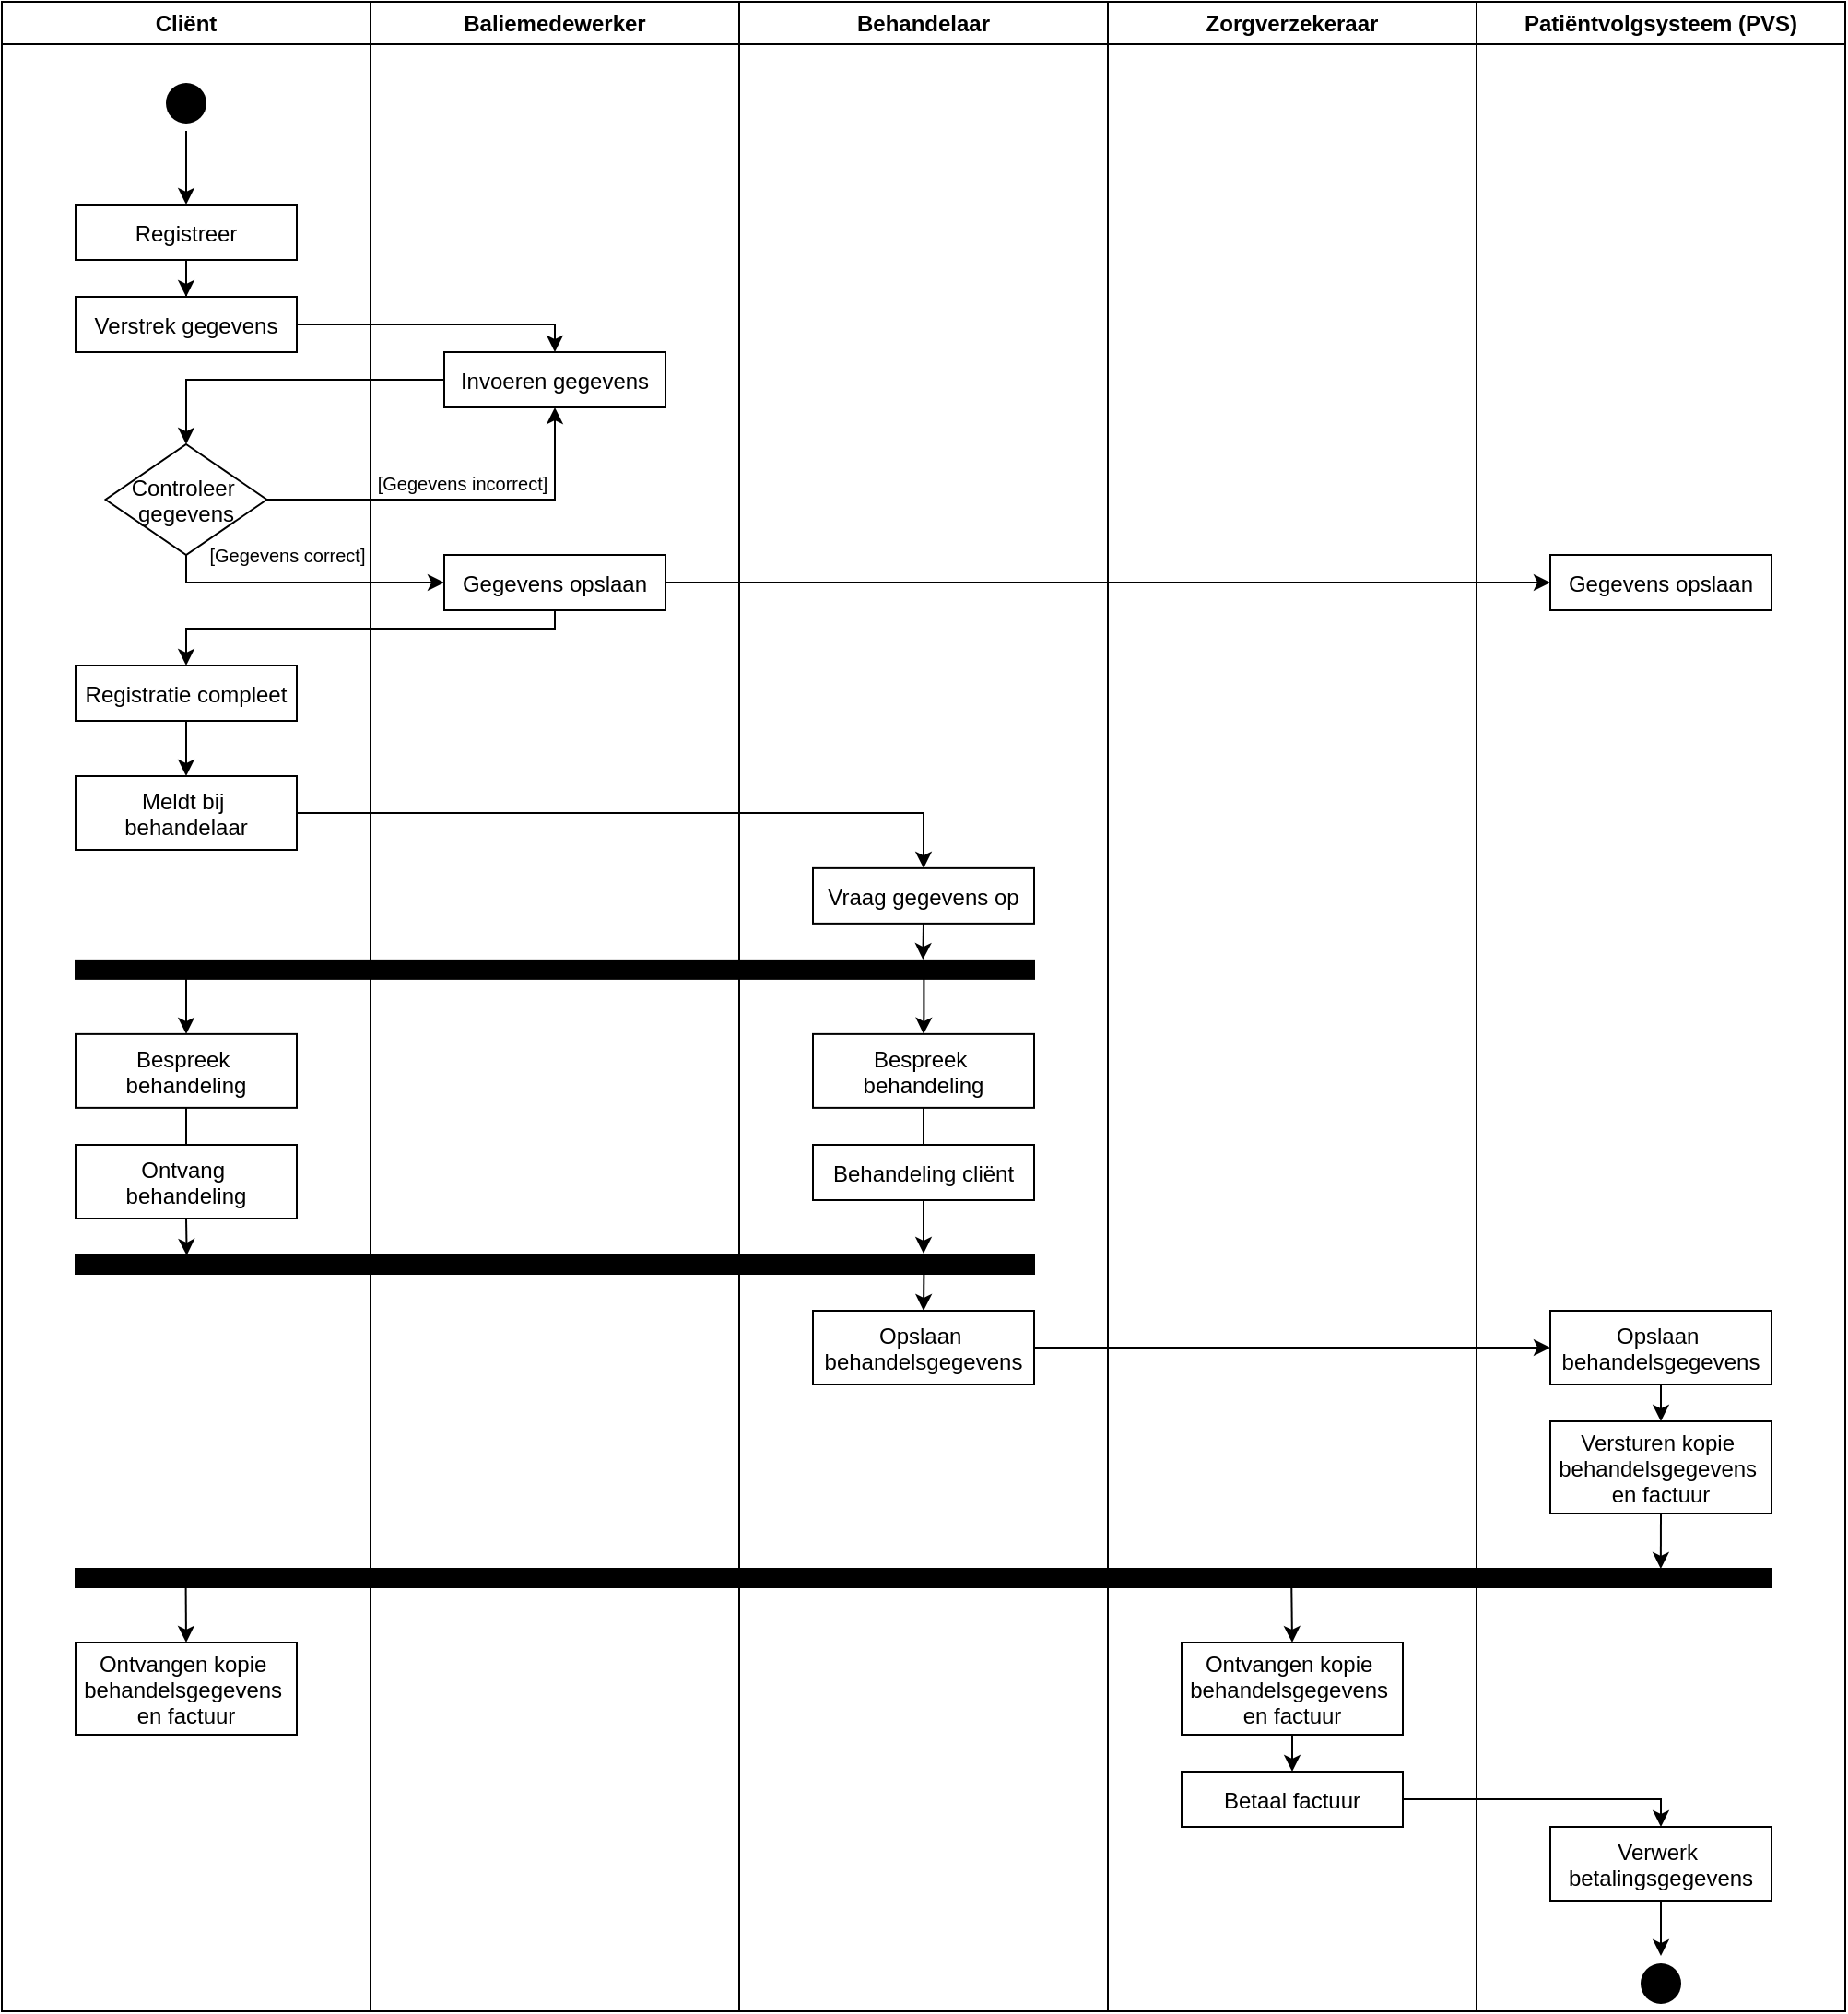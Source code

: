 <mxfile version="24.7.16">
  <diagram name="Pagina-1" id="ab94C8zGq4wiaq_6U2x9">
    <mxGraphModel dx="1235" dy="665" grid="1" gridSize="10" guides="1" tooltips="1" connect="1" arrows="1" fold="1" page="1" pageScale="1" pageWidth="827" pageHeight="1169" math="0" shadow="0">
      <root>
        <mxCell id="0" />
        <mxCell id="1" parent="0" />
        <mxCell id="wCN9z8qDyLGh1947xGpQ-38" value="Cliënt" style="swimlane;whiteSpace=wrap;startSize=23;swimlaneLine=1;" parent="1" vertex="1">
          <mxGeometry x="40" y="40" width="200" height="1090" as="geometry">
            <mxRectangle x="40" y="40" width="90" height="30" as="alternateBounds" />
          </mxGeometry>
        </mxCell>
        <mxCell id="wCN9z8qDyLGh1947xGpQ-65" style="edgeStyle=orthogonalEdgeStyle;rounded=0;orthogonalLoop=1;jettySize=auto;html=1;entryX=0.5;entryY=0;entryDx=0;entryDy=0;" parent="wCN9z8qDyLGh1947xGpQ-38" source="wCN9z8qDyLGh1947xGpQ-40" target="wCN9z8qDyLGh1947xGpQ-36" edge="1">
          <mxGeometry relative="1" as="geometry" />
        </mxCell>
        <mxCell id="wCN9z8qDyLGh1947xGpQ-40" value="" style="ellipse;shape=startState;fillColor=#000000;strokeColor=none;" parent="wCN9z8qDyLGh1947xGpQ-38" vertex="1">
          <mxGeometry x="85" y="40" width="30" height="30" as="geometry" />
        </mxCell>
        <mxCell id="wCN9z8qDyLGh1947xGpQ-66" style="edgeStyle=orthogonalEdgeStyle;rounded=0;orthogonalLoop=1;jettySize=auto;html=1;" parent="wCN9z8qDyLGh1947xGpQ-38" source="wCN9z8qDyLGh1947xGpQ-36" target="wCN9z8qDyLGh1947xGpQ-37" edge="1">
          <mxGeometry relative="1" as="geometry" />
        </mxCell>
        <mxCell id="wCN9z8qDyLGh1947xGpQ-36" value="Registreer" style="" parent="wCN9z8qDyLGh1947xGpQ-38" vertex="1">
          <mxGeometry x="40" y="110" width="120" height="30" as="geometry" />
        </mxCell>
        <mxCell id="wCN9z8qDyLGh1947xGpQ-37" value="Verstrek gegevens" style="" parent="wCN9z8qDyLGh1947xGpQ-38" vertex="1">
          <mxGeometry x="40" y="160" width="120" height="30" as="geometry" />
        </mxCell>
        <mxCell id="74A-fowzvef33uYQnXly-1" value="Meldt bij &#xa;behandelaar" style="" vertex="1" parent="wCN9z8qDyLGh1947xGpQ-38">
          <mxGeometry x="40" y="420" width="120" height="40" as="geometry" />
        </mxCell>
        <mxCell id="74A-fowzvef33uYQnXly-2" value="Vraag gegevens op" style="" vertex="1" parent="wCN9z8qDyLGh1947xGpQ-38">
          <mxGeometry x="440" y="469.94" width="120" height="30" as="geometry" />
        </mxCell>
        <mxCell id="74A-fowzvef33uYQnXly-3" value="Bespreek &#xa;behandeling" style="" vertex="1" parent="wCN9z8qDyLGh1947xGpQ-38">
          <mxGeometry x="440" y="559.94" width="120" height="40" as="geometry" />
        </mxCell>
        <mxCell id="74A-fowzvef33uYQnXly-4" value="Bespreek &#xa;behandeling" style="" vertex="1" parent="wCN9z8qDyLGh1947xGpQ-38">
          <mxGeometry x="40" y="559.94" width="120" height="40" as="geometry" />
        </mxCell>
        <mxCell id="74A-fowzvef33uYQnXly-21" style="edgeStyle=orthogonalEdgeStyle;rounded=0;orthogonalLoop=1;jettySize=auto;html=1;exitX=0.885;exitY=0.9;exitDx=0;exitDy=0;exitPerimeter=0;" edge="1" parent="wCN9z8qDyLGh1947xGpQ-38" source="74A-fowzvef33uYQnXly-19" target="74A-fowzvef33uYQnXly-3">
          <mxGeometry relative="1" as="geometry" />
        </mxCell>
        <mxCell id="74A-fowzvef33uYQnXly-22" style="edgeStyle=orthogonalEdgeStyle;rounded=0;orthogonalLoop=1;jettySize=auto;html=1;exitX=0.113;exitY=0.9;exitDx=0;exitDy=0;entryX=0.5;entryY=0;entryDx=0;entryDy=0;exitPerimeter=0;" edge="1" parent="wCN9z8qDyLGh1947xGpQ-38" source="74A-fowzvef33uYQnXly-19" target="74A-fowzvef33uYQnXly-4">
          <mxGeometry relative="1" as="geometry" />
        </mxCell>
        <mxCell id="74A-fowzvef33uYQnXly-19" value="" style="rounded=0;whiteSpace=wrap;html=1;fillColor=#000000;" vertex="1" parent="wCN9z8qDyLGh1947xGpQ-38">
          <mxGeometry x="40" y="519.94" width="520" height="10" as="geometry" />
        </mxCell>
        <mxCell id="74A-fowzvef33uYQnXly-20" style="edgeStyle=orthogonalEdgeStyle;rounded=0;orthogonalLoop=1;jettySize=auto;html=1;exitX=0.5;exitY=1;exitDx=0;exitDy=0;entryX=0.884;entryY=-0.04;entryDx=0;entryDy=0;entryPerimeter=0;" edge="1" parent="wCN9z8qDyLGh1947xGpQ-38" source="74A-fowzvef33uYQnXly-2" target="74A-fowzvef33uYQnXly-19">
          <mxGeometry relative="1" as="geometry" />
        </mxCell>
        <mxCell id="74A-fowzvef33uYQnXly-15" style="edgeStyle=orthogonalEdgeStyle;rounded=0;orthogonalLoop=1;jettySize=auto;html=1;exitX=1;exitY=0.5;exitDx=0;exitDy=0;entryX=0.5;entryY=0;entryDx=0;entryDy=0;" edge="1" parent="wCN9z8qDyLGh1947xGpQ-38" source="74A-fowzvef33uYQnXly-1" target="74A-fowzvef33uYQnXly-2">
          <mxGeometry relative="1" as="geometry" />
        </mxCell>
        <mxCell id="74A-fowzvef33uYQnXly-32" style="edgeStyle=orthogonalEdgeStyle;rounded=0;orthogonalLoop=1;jettySize=auto;html=1;" edge="1" parent="wCN9z8qDyLGh1947xGpQ-38" source="74A-fowzvef33uYQnXly-3">
          <mxGeometry relative="1" as="geometry">
            <mxPoint x="500" y="629.94" as="targetPoint" />
          </mxGeometry>
        </mxCell>
        <mxCell id="74A-fowzvef33uYQnXly-33" style="edgeStyle=orthogonalEdgeStyle;rounded=0;orthogonalLoop=1;jettySize=auto;html=1;" edge="1" parent="wCN9z8qDyLGh1947xGpQ-38" source="74A-fowzvef33uYQnXly-4">
          <mxGeometry relative="1" as="geometry">
            <mxPoint x="100" y="629.94" as="targetPoint" />
          </mxGeometry>
        </mxCell>
        <mxCell id="74A-fowzvef33uYQnXly-54" value="Controleer &#xa;gegevens" style="rhombus;fillColor=default;strokeColor=default;shadow=0;" vertex="1" parent="wCN9z8qDyLGh1947xGpQ-38">
          <mxGeometry x="56.25" y="240" width="87.5" height="60" as="geometry" />
        </mxCell>
        <mxCell id="74A-fowzvef33uYQnXly-60" value="&lt;font style=&quot;font-size: 10px;&quot;&gt;[Gegevens correct]&lt;/font&gt;" style="text;html=1;align=center;verticalAlign=middle;whiteSpace=wrap;rounded=0;" vertex="1" parent="wCN9z8qDyLGh1947xGpQ-38">
          <mxGeometry x="110" y="290" width="90" height="20" as="geometry" />
        </mxCell>
        <mxCell id="74A-fowzvef33uYQnXly-65" style="edgeStyle=orthogonalEdgeStyle;rounded=0;orthogonalLoop=1;jettySize=auto;html=1;exitX=0.5;exitY=1;exitDx=0;exitDy=0;entryX=0.5;entryY=0;entryDx=0;entryDy=0;" edge="1" parent="wCN9z8qDyLGh1947xGpQ-38" source="74A-fowzvef33uYQnXly-62" target="74A-fowzvef33uYQnXly-1">
          <mxGeometry relative="1" as="geometry" />
        </mxCell>
        <mxCell id="74A-fowzvef33uYQnXly-62" value="Registratie compleet" style="" vertex="1" parent="wCN9z8qDyLGh1947xGpQ-38">
          <mxGeometry x="40" y="360" width="120" height="30" as="geometry" />
        </mxCell>
        <mxCell id="74A-fowzvef33uYQnXly-66" value="Ontvang &#xa;behandeling" style="" vertex="1" parent="wCN9z8qDyLGh1947xGpQ-38">
          <mxGeometry x="40" y="620" width="120" height="40" as="geometry" />
        </mxCell>
        <mxCell id="wCN9z8qDyLGh1947xGpQ-55" value="Baliemedewerker" style="swimlane;whiteSpace=wrap;startSize=23;swimlaneLine=1;" parent="1" vertex="1">
          <mxGeometry x="240" y="40" width="200" height="1090" as="geometry">
            <mxRectangle x="40" y="40" width="90" height="30" as="alternateBounds" />
          </mxGeometry>
        </mxCell>
        <mxCell id="wCN9z8qDyLGh1947xGpQ-59" value="Invoeren gegevens" style="" parent="wCN9z8qDyLGh1947xGpQ-55" vertex="1">
          <mxGeometry x="40" y="190" width="120" height="30" as="geometry" />
        </mxCell>
        <mxCell id="wCN9z8qDyLGh1947xGpQ-63" value="Gegevens opslaan" style="" parent="wCN9z8qDyLGh1947xGpQ-55" vertex="1">
          <mxGeometry x="40" y="300" width="120" height="30" as="geometry" />
        </mxCell>
        <mxCell id="74A-fowzvef33uYQnXly-61" value="&lt;font style=&quot;font-size: 10px;&quot;&gt;[Gegevens incorrect]&lt;/font&gt;" style="text;html=1;align=center;verticalAlign=bottom;whiteSpace=wrap;rounded=0;" vertex="1" parent="wCN9z8qDyLGh1947xGpQ-55">
          <mxGeometry y="250" width="100" height="20" as="geometry" />
        </mxCell>
        <mxCell id="74A-fowzvef33uYQnXly-31" value="" style="rounded=0;whiteSpace=wrap;html=1;fillColor=#000000;" vertex="1" parent="wCN9z8qDyLGh1947xGpQ-55">
          <mxGeometry x="-160" y="680" width="520" height="10" as="geometry" />
        </mxCell>
        <mxCell id="74A-fowzvef33uYQnXly-7" value="Ontvangen kopie &#xa;behandelsgegevens &#xa;en factuur" style="" vertex="1" parent="wCN9z8qDyLGh1947xGpQ-55">
          <mxGeometry x="-160" y="890" width="120" height="50" as="geometry" />
        </mxCell>
        <mxCell id="74A-fowzvef33uYQnXly-43" style="edgeStyle=orthogonalEdgeStyle;rounded=0;orthogonalLoop=1;jettySize=auto;html=1;exitX=0.5;exitY=1;exitDx=0;exitDy=0;entryX=0.5;entryY=0;entryDx=0;entryDy=0;" edge="1" parent="wCN9z8qDyLGh1947xGpQ-55" source="74A-fowzvef33uYQnXly-6" target="74A-fowzvef33uYQnXly-11">
          <mxGeometry relative="1" as="geometry" />
        </mxCell>
        <mxCell id="74A-fowzvef33uYQnXly-6" value="Ontvangen kopie &#xa;behandelsgegevens &#xa;en factuur" style="" vertex="1" parent="wCN9z8qDyLGh1947xGpQ-55">
          <mxGeometry x="440" y="890" width="120" height="50" as="geometry" />
        </mxCell>
        <mxCell id="74A-fowzvef33uYQnXly-45" style="edgeStyle=orthogonalEdgeStyle;rounded=0;orthogonalLoop=1;jettySize=auto;html=1;exitX=1;exitY=0.5;exitDx=0;exitDy=0;entryX=0.5;entryY=0;entryDx=0;entryDy=0;" edge="1" parent="wCN9z8qDyLGh1947xGpQ-55" source="74A-fowzvef33uYQnXly-11" target="74A-fowzvef33uYQnXly-14">
          <mxGeometry relative="1" as="geometry">
            <Array as="points">
              <mxPoint x="700" y="975" />
            </Array>
          </mxGeometry>
        </mxCell>
        <mxCell id="74A-fowzvef33uYQnXly-11" value="Betaal factuur" style="" vertex="1" parent="wCN9z8qDyLGh1947xGpQ-55">
          <mxGeometry x="440" y="960" width="120" height="30" as="geometry" />
        </mxCell>
        <mxCell id="74A-fowzvef33uYQnXly-14" value="Verwerk &#xa;betalingsgegevens" style="" vertex="1" parent="wCN9z8qDyLGh1947xGpQ-55">
          <mxGeometry x="640" y="990" width="120" height="40" as="geometry" />
        </mxCell>
        <mxCell id="74A-fowzvef33uYQnXly-41" style="edgeStyle=orthogonalEdgeStyle;rounded=0;orthogonalLoop=1;jettySize=auto;html=1;exitX=0.717;exitY=1.037;exitDx=0;exitDy=0;entryX=0.5;entryY=0;entryDx=0;entryDy=0;exitPerimeter=0;" edge="1" parent="wCN9z8qDyLGh1947xGpQ-55" source="74A-fowzvef33uYQnXly-39" target="74A-fowzvef33uYQnXly-6">
          <mxGeometry relative="1" as="geometry" />
        </mxCell>
        <mxCell id="74A-fowzvef33uYQnXly-42" style="edgeStyle=orthogonalEdgeStyle;rounded=0;orthogonalLoop=1;jettySize=auto;html=1;exitX=0.065;exitY=1;exitDx=0;exitDy=0;entryX=0.5;entryY=0;entryDx=0;entryDy=0;exitPerimeter=0;" edge="1" parent="wCN9z8qDyLGh1947xGpQ-55" source="74A-fowzvef33uYQnXly-39" target="74A-fowzvef33uYQnXly-7">
          <mxGeometry relative="1" as="geometry" />
        </mxCell>
        <mxCell id="74A-fowzvef33uYQnXly-39" value="" style="rounded=0;whiteSpace=wrap;html=1;fillColor=#000000;" vertex="1" parent="wCN9z8qDyLGh1947xGpQ-55">
          <mxGeometry x="-160" y="850" width="920" height="10" as="geometry" />
        </mxCell>
        <mxCell id="74A-fowzvef33uYQnXly-37" style="edgeStyle=orthogonalEdgeStyle;rounded=0;orthogonalLoop=1;jettySize=auto;html=1;entryX=0;entryY=0.5;entryDx=0;entryDy=0;" edge="1" parent="wCN9z8qDyLGh1947xGpQ-55" source="74A-fowzvef33uYQnXly-5" target="74A-fowzvef33uYQnXly-36">
          <mxGeometry relative="1" as="geometry" />
        </mxCell>
        <mxCell id="74A-fowzvef33uYQnXly-5" value="Opslaan &#xa;behandelsgegevens" style="" vertex="1" parent="wCN9z8qDyLGh1947xGpQ-55">
          <mxGeometry x="240" y="710" width="120" height="40" as="geometry" />
        </mxCell>
        <mxCell id="74A-fowzvef33uYQnXly-40" style="edgeStyle=orthogonalEdgeStyle;rounded=0;orthogonalLoop=1;jettySize=auto;html=1;exitX=0.5;exitY=1;exitDx=0;exitDy=0;" edge="1" parent="wCN9z8qDyLGh1947xGpQ-55" source="74A-fowzvef33uYQnXly-10">
          <mxGeometry relative="1" as="geometry">
            <mxPoint x="699.932" y="850" as="targetPoint" />
          </mxGeometry>
        </mxCell>
        <mxCell id="74A-fowzvef33uYQnXly-10" value="Versturen kopie &#xa;behandelsgegevens &#xa;en factuur" style="" vertex="1" parent="wCN9z8qDyLGh1947xGpQ-55">
          <mxGeometry x="640" y="770" width="120" height="50" as="geometry" />
        </mxCell>
        <mxCell id="74A-fowzvef33uYQnXly-38" style="edgeStyle=orthogonalEdgeStyle;rounded=0;orthogonalLoop=1;jettySize=auto;html=1;exitX=0.5;exitY=1;exitDx=0;exitDy=0;entryX=0.5;entryY=0;entryDx=0;entryDy=0;" edge="1" parent="wCN9z8qDyLGh1947xGpQ-55" source="74A-fowzvef33uYQnXly-36" target="74A-fowzvef33uYQnXly-10">
          <mxGeometry relative="1" as="geometry" />
        </mxCell>
        <mxCell id="74A-fowzvef33uYQnXly-36" value="Opslaan &#xa;behandelsgegevens" style="" vertex="1" parent="wCN9z8qDyLGh1947xGpQ-55">
          <mxGeometry x="640" y="710" width="120" height="40" as="geometry" />
        </mxCell>
        <mxCell id="74A-fowzvef33uYQnXly-46" value="" style="ellipse;shape=startState;fillColor=#000000;strokeColor=none;" vertex="1" parent="wCN9z8qDyLGh1947xGpQ-55">
          <mxGeometry x="685" y="1060" width="30" height="30" as="geometry" />
        </mxCell>
        <mxCell id="74A-fowzvef33uYQnXly-34" style="edgeStyle=orthogonalEdgeStyle;rounded=0;orthogonalLoop=1;jettySize=auto;html=1;entryX=0.5;entryY=0;entryDx=0;entryDy=0;exitX=0.885;exitY=1;exitDx=0;exitDy=0;exitPerimeter=0;" edge="1" parent="wCN9z8qDyLGh1947xGpQ-55" source="74A-fowzvef33uYQnXly-31" target="74A-fowzvef33uYQnXly-5">
          <mxGeometry relative="1" as="geometry" />
        </mxCell>
        <mxCell id="74A-fowzvef33uYQnXly-47" style="edgeStyle=orthogonalEdgeStyle;rounded=0;orthogonalLoop=1;jettySize=auto;html=1;entryX=0.5;entryY=0;entryDx=0;entryDy=0;" edge="1" parent="wCN9z8qDyLGh1947xGpQ-55" source="74A-fowzvef33uYQnXly-14" target="74A-fowzvef33uYQnXly-46">
          <mxGeometry relative="1" as="geometry" />
        </mxCell>
        <mxCell id="wCN9z8qDyLGh1947xGpQ-58" value="Behandelaar" style="swimlane;whiteSpace=wrap;startSize=23;swimlaneLine=1;" parent="1" vertex="1">
          <mxGeometry x="440" y="40" width="200" height="1090" as="geometry">
            <mxRectangle x="40" y="40" width="90" height="30" as="alternateBounds" />
          </mxGeometry>
        </mxCell>
        <mxCell id="74A-fowzvef33uYQnXly-67" value="Behandeling cliënt" style="" vertex="1" parent="wCN9z8qDyLGh1947xGpQ-58">
          <mxGeometry x="40" y="620" width="120" height="30" as="geometry" />
        </mxCell>
        <mxCell id="wCN9z8qDyLGh1947xGpQ-62" value="Zorgverzekeraar" style="swimlane;whiteSpace=wrap;startSize=23;swimlaneLine=1;" parent="1" vertex="1">
          <mxGeometry x="640" y="40" width="200" height="1090" as="geometry">
            <mxRectangle x="40" y="40" width="90" height="30" as="alternateBounds" />
          </mxGeometry>
        </mxCell>
        <mxCell id="74A-fowzvef33uYQnXly-8" value="Patiëntvolgsysteem (PVS)" style="swimlane;whiteSpace=wrap;startSize=23;swimlaneLine=1;" vertex="1" parent="1">
          <mxGeometry x="840" y="40" width="200" height="1090" as="geometry">
            <mxRectangle x="40" y="40" width="90" height="30" as="alternateBounds" />
          </mxGeometry>
        </mxCell>
        <mxCell id="74A-fowzvef33uYQnXly-9" value="Gegevens opslaan" style="" vertex="1" parent="74A-fowzvef33uYQnXly-8">
          <mxGeometry x="40" y="300" width="120" height="30" as="geometry" />
        </mxCell>
        <mxCell id="74A-fowzvef33uYQnXly-12" style="edgeStyle=orthogonalEdgeStyle;rounded=0;orthogonalLoop=1;jettySize=auto;html=1;exitX=1;exitY=0.5;exitDx=0;exitDy=0;entryX=0.5;entryY=0;entryDx=0;entryDy=0;" edge="1" parent="1" source="wCN9z8qDyLGh1947xGpQ-37" target="wCN9z8qDyLGh1947xGpQ-59">
          <mxGeometry relative="1" as="geometry">
            <Array as="points">
              <mxPoint x="340" y="215" />
            </Array>
          </mxGeometry>
        </mxCell>
        <mxCell id="74A-fowzvef33uYQnXly-35" style="edgeStyle=orthogonalEdgeStyle;rounded=0;orthogonalLoop=1;jettySize=auto;html=1;entryX=0;entryY=0.5;entryDx=0;entryDy=0;" edge="1" parent="1" source="wCN9z8qDyLGh1947xGpQ-63" target="74A-fowzvef33uYQnXly-9">
          <mxGeometry relative="1" as="geometry">
            <mxPoint x="870" y="310" as="targetPoint" />
          </mxGeometry>
        </mxCell>
        <mxCell id="74A-fowzvef33uYQnXly-57" style="edgeStyle=orthogonalEdgeStyle;rounded=0;orthogonalLoop=1;jettySize=auto;html=1;" edge="1" parent="1" source="74A-fowzvef33uYQnXly-54" target="wCN9z8qDyLGh1947xGpQ-59">
          <mxGeometry relative="1" as="geometry" />
        </mxCell>
        <mxCell id="74A-fowzvef33uYQnXly-58" style="edgeStyle=orthogonalEdgeStyle;rounded=0;orthogonalLoop=1;jettySize=auto;html=1;entryX=0;entryY=0.5;entryDx=0;entryDy=0;exitX=0.5;exitY=1;exitDx=0;exitDy=0;" edge="1" parent="1" source="74A-fowzvef33uYQnXly-54" target="wCN9z8qDyLGh1947xGpQ-63">
          <mxGeometry relative="1" as="geometry">
            <Array as="points">
              <mxPoint x="140" y="355" />
            </Array>
          </mxGeometry>
        </mxCell>
        <mxCell id="74A-fowzvef33uYQnXly-59" style="edgeStyle=orthogonalEdgeStyle;rounded=0;orthogonalLoop=1;jettySize=auto;html=1;exitX=0;exitY=0.5;exitDx=0;exitDy=0;entryX=0.5;entryY=0;entryDx=0;entryDy=0;" edge="1" parent="1" source="wCN9z8qDyLGh1947xGpQ-59" target="74A-fowzvef33uYQnXly-54">
          <mxGeometry relative="1" as="geometry" />
        </mxCell>
        <mxCell id="74A-fowzvef33uYQnXly-64" style="edgeStyle=orthogonalEdgeStyle;rounded=0;orthogonalLoop=1;jettySize=auto;html=1;exitX=0.5;exitY=1;exitDx=0;exitDy=0;entryX=0.5;entryY=0;entryDx=0;entryDy=0;" edge="1" parent="1" source="wCN9z8qDyLGh1947xGpQ-63" target="74A-fowzvef33uYQnXly-62">
          <mxGeometry relative="1" as="geometry">
            <Array as="points">
              <mxPoint x="340" y="380" />
              <mxPoint x="140" y="380" />
            </Array>
          </mxGeometry>
        </mxCell>
        <mxCell id="74A-fowzvef33uYQnXly-68" style="edgeStyle=orthogonalEdgeStyle;rounded=0;orthogonalLoop=1;jettySize=auto;html=1;exitX=0.5;exitY=1;exitDx=0;exitDy=0;entryX=0.116;entryY=0;entryDx=0;entryDy=0;entryPerimeter=0;" edge="1" parent="1" source="74A-fowzvef33uYQnXly-66" target="74A-fowzvef33uYQnXly-31">
          <mxGeometry relative="1" as="geometry" />
        </mxCell>
        <mxCell id="74A-fowzvef33uYQnXly-69" style="edgeStyle=orthogonalEdgeStyle;rounded=0;orthogonalLoop=1;jettySize=auto;html=1;exitX=0.5;exitY=1;exitDx=0;exitDy=0;" edge="1" parent="1" source="74A-fowzvef33uYQnXly-67">
          <mxGeometry relative="1" as="geometry">
            <mxPoint x="540" y="719" as="targetPoint" />
          </mxGeometry>
        </mxCell>
      </root>
    </mxGraphModel>
  </diagram>
</mxfile>
